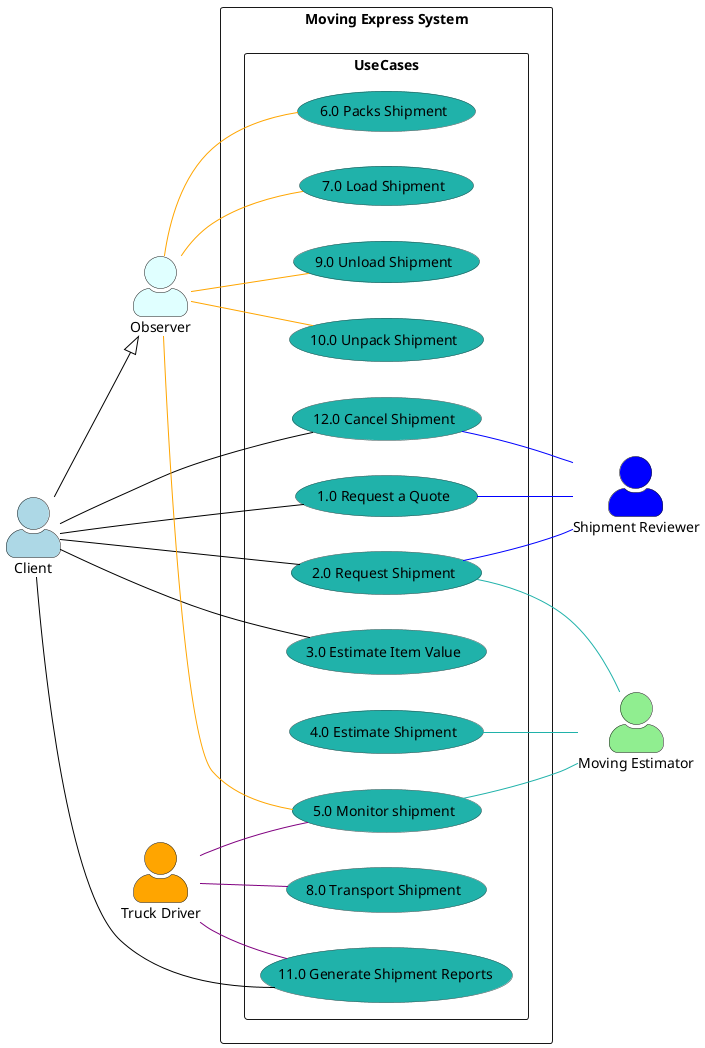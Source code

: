 @startuml

left to right direction
skinparam actorStyle awesome
skinparam usecase {
    BackgroundColor DarkSeaGreen
    BorderColor DarkSlateGray
    ArrowColor Black
    ActorBorderColor black
    ActorFontName Courier
    ActorBackgroundColor<< Human >> Gold
}

actor Client as "Client" #LightBlue
actor "Moving Estimator" as MovingEstimator #LightGreen
actor "Truck Driver" as VanDriver #Orange
actor "Shipment Reviewer" as ShipmentReviewer #Blue
actor "Observer" as Observer #LightCyan

rectangle "Moving Express System" {
    rectangle UseCases {
      usecase "1.0 Request a Quote" as UC1 #LightSeaGreen
      usecase "2.0 Request Shipment" as UC2 #LightSeaGreen
      usecase "3.0 Estimate Item Value" as UC3 #LightSeaGreen
      usecase "4.0 Estimate Shipment" as UC4 #LightSeaGreen
      usecase "5.0 Monitor shipment" as UC5 #LightSeaGreen
      usecase "8.0 Transport Shipment" as UC8 #LightSeaGreen
      usecase "6.0 Packs Shipment" as UC6 #LightSeaGreen
      usecase "7.0 Load Shipment" as UC7 #LightSeaGreen
      usecase "9.0 Unload Shipment" as UC9 #LightSeaGreen
      usecase "10.0 Unpack Shipment" as UC10 #LightSeaGreen
      usecase "11.0 Generate Shipment Reports" as UC11 #LightSeaGreen
      usecase "12.0 Cancel Shipment" as UC12 #LightSeaGreen
    }
}

Client --|> Observer

Client --- UC12
Client -- UC1
Client --- UC3
Client --- UC2
Client -- UC11


UC2 -[#LightSeaGreen]- MovingEstimator
UC4 -[#LightSeaGreen]- MovingEstimator
UC5 -[#LightSeaGreen]- MovingEstimator

Observer -[#Orange]- UC5
Observer -[#Orange] UC6
Observer -[#Orange] UC7
Observer -[#Orange] UC9
Observer -[#Orange]- UC10

VanDriver --[#Purple]- UC11
UC5 --[#Purple]-- VanDriver
VanDriver -[#Purple]- UC8

UC2 -[#Blue]- ShipmentReviewer
UC1 -[#Blue]- ShipmentReviewer
UC12 -[#Blue]- ShipmentReviewer

@enduml
